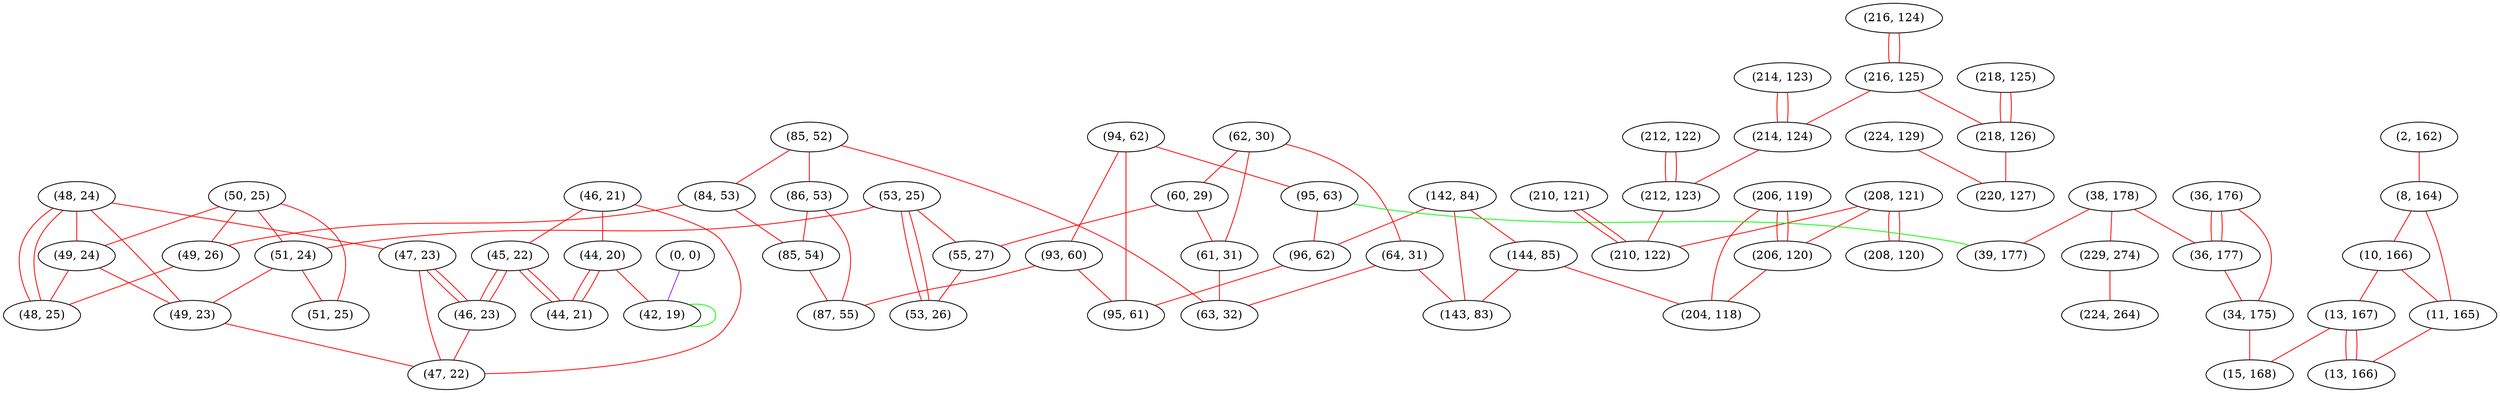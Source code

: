 graph "" {
"(53, 25)";
"(85, 52)";
"(38, 178)";
"(50, 25)";
"(84, 53)";
"(218, 125)";
"(2, 162)";
"(229, 274)";
"(36, 176)";
"(49, 26)";
"(0, 0)";
"(62, 30)";
"(46, 21)";
"(94, 62)";
"(208, 121)";
"(142, 84)";
"(206, 119)";
"(95, 63)";
"(96, 62)";
"(8, 164)";
"(45, 22)";
"(51, 24)";
"(93, 60)";
"(48, 24)";
"(216, 124)";
"(60, 29)";
"(10, 166)";
"(36, 177)";
"(206, 120)";
"(214, 123)";
"(55, 27)";
"(86, 53)";
"(64, 31)";
"(39, 177)";
"(34, 175)";
"(224, 264)";
"(224, 129)";
"(212, 122)";
"(44, 20)";
"(216, 125)";
"(47, 23)";
"(210, 121)";
"(11, 165)";
"(85, 54)";
"(214, 124)";
"(61, 31)";
"(87, 55)";
"(49, 24)";
"(13, 167)";
"(144, 85)";
"(49, 23)";
"(48, 25)";
"(143, 83)";
"(46, 23)";
"(218, 126)";
"(212, 123)";
"(44, 21)";
"(47, 22)";
"(95, 61)";
"(53, 26)";
"(42, 19)";
"(210, 122)";
"(13, 166)";
"(51, 25)";
"(15, 168)";
"(220, 127)";
"(208, 120)";
"(63, 32)";
"(204, 118)";
"(53, 25)" -- "(51, 24)"  [color=red, key=0, weight=1];
"(53, 25)" -- "(55, 27)"  [color=red, key=0, weight=1];
"(53, 25)" -- "(53, 26)"  [color=red, key=0, weight=1];
"(53, 25)" -- "(53, 26)"  [color=red, key=1, weight=1];
"(85, 52)" -- "(84, 53)"  [color=red, key=0, weight=1];
"(85, 52)" -- "(63, 32)"  [color=red, key=0, weight=1];
"(85, 52)" -- "(86, 53)"  [color=red, key=0, weight=1];
"(38, 178)" -- "(229, 274)"  [color=red, key=0, weight=1];
"(38, 178)" -- "(36, 177)"  [color=red, key=0, weight=1];
"(38, 178)" -- "(39, 177)"  [color=red, key=0, weight=1];
"(50, 25)" -- "(49, 26)"  [color=red, key=0, weight=1];
"(50, 25)" -- "(51, 24)"  [color=red, key=0, weight=1];
"(50, 25)" -- "(49, 24)"  [color=red, key=0, weight=1];
"(50, 25)" -- "(51, 25)"  [color=red, key=0, weight=1];
"(84, 53)" -- "(85, 54)"  [color=red, key=0, weight=1];
"(84, 53)" -- "(49, 26)"  [color=red, key=0, weight=1];
"(218, 125)" -- "(218, 126)"  [color=red, key=0, weight=1];
"(218, 125)" -- "(218, 126)"  [color=red, key=1, weight=1];
"(2, 162)" -- "(8, 164)"  [color=red, key=0, weight=1];
"(229, 274)" -- "(224, 264)"  [color=red, key=0, weight=1];
"(36, 176)" -- "(34, 175)"  [color=red, key=0, weight=1];
"(36, 176)" -- "(36, 177)"  [color=red, key=0, weight=1];
"(36, 176)" -- "(36, 177)"  [color=red, key=1, weight=1];
"(49, 26)" -- "(48, 25)"  [color=red, key=0, weight=1];
"(0, 0)" -- "(42, 19)"  [color=purple, key=0, weight=4];
"(62, 30)" -- "(60, 29)"  [color=red, key=0, weight=1];
"(62, 30)" -- "(61, 31)"  [color=red, key=0, weight=1];
"(62, 30)" -- "(64, 31)"  [color=red, key=0, weight=1];
"(46, 21)" -- "(45, 22)"  [color=red, key=0, weight=1];
"(46, 21)" -- "(47, 22)"  [color=red, key=0, weight=1];
"(46, 21)" -- "(44, 20)"  [color=red, key=0, weight=1];
"(94, 62)" -- "(93, 60)"  [color=red, key=0, weight=1];
"(94, 62)" -- "(95, 61)"  [color=red, key=0, weight=1];
"(94, 62)" -- "(95, 63)"  [color=red, key=0, weight=1];
"(208, 121)" -- "(208, 120)"  [color=red, key=0, weight=1];
"(208, 121)" -- "(208, 120)"  [color=red, key=1, weight=1];
"(208, 121)" -- "(206, 120)"  [color=red, key=0, weight=1];
"(208, 121)" -- "(210, 122)"  [color=red, key=0, weight=1];
"(142, 84)" -- "(96, 62)"  [color=red, key=0, weight=1];
"(142, 84)" -- "(144, 85)"  [color=red, key=0, weight=1];
"(142, 84)" -- "(143, 83)"  [color=red, key=0, weight=1];
"(206, 119)" -- "(204, 118)"  [color=red, key=0, weight=1];
"(206, 119)" -- "(206, 120)"  [color=red, key=0, weight=1];
"(206, 119)" -- "(206, 120)"  [color=red, key=1, weight=1];
"(95, 63)" -- "(96, 62)"  [color=red, key=0, weight=1];
"(95, 63)" -- "(39, 177)"  [color=green, key=0, weight=2];
"(96, 62)" -- "(95, 61)"  [color=red, key=0, weight=1];
"(8, 164)" -- "(11, 165)"  [color=red, key=0, weight=1];
"(8, 164)" -- "(10, 166)"  [color=red, key=0, weight=1];
"(45, 22)" -- "(44, 21)"  [color=red, key=0, weight=1];
"(45, 22)" -- "(44, 21)"  [color=red, key=1, weight=1];
"(45, 22)" -- "(46, 23)"  [color=red, key=0, weight=1];
"(45, 22)" -- "(46, 23)"  [color=red, key=1, weight=1];
"(51, 24)" -- "(51, 25)"  [color=red, key=0, weight=1];
"(51, 24)" -- "(49, 23)"  [color=red, key=0, weight=1];
"(93, 60)" -- "(95, 61)"  [color=red, key=0, weight=1];
"(93, 60)" -- "(87, 55)"  [color=red, key=0, weight=1];
"(48, 24)" -- "(48, 25)"  [color=red, key=0, weight=1];
"(48, 24)" -- "(48, 25)"  [color=red, key=1, weight=1];
"(48, 24)" -- "(49, 24)"  [color=red, key=0, weight=1];
"(48, 24)" -- "(47, 23)"  [color=red, key=0, weight=1];
"(48, 24)" -- "(49, 23)"  [color=red, key=0, weight=1];
"(216, 124)" -- "(216, 125)"  [color=red, key=0, weight=1];
"(216, 124)" -- "(216, 125)"  [color=red, key=1, weight=1];
"(60, 29)" -- "(55, 27)"  [color=red, key=0, weight=1];
"(60, 29)" -- "(61, 31)"  [color=red, key=0, weight=1];
"(10, 166)" -- "(11, 165)"  [color=red, key=0, weight=1];
"(10, 166)" -- "(13, 167)"  [color=red, key=0, weight=1];
"(36, 177)" -- "(34, 175)"  [color=red, key=0, weight=1];
"(206, 120)" -- "(204, 118)"  [color=red, key=0, weight=1];
"(214, 123)" -- "(214, 124)"  [color=red, key=0, weight=1];
"(214, 123)" -- "(214, 124)"  [color=red, key=1, weight=1];
"(55, 27)" -- "(53, 26)"  [color=red, key=0, weight=1];
"(86, 53)" -- "(85, 54)"  [color=red, key=0, weight=1];
"(86, 53)" -- "(87, 55)"  [color=red, key=0, weight=1];
"(64, 31)" -- "(143, 83)"  [color=red, key=0, weight=1];
"(64, 31)" -- "(63, 32)"  [color=red, key=0, weight=1];
"(34, 175)" -- "(15, 168)"  [color=red, key=0, weight=1];
"(224, 129)" -- "(220, 127)"  [color=red, key=0, weight=1];
"(212, 122)" -- "(212, 123)"  [color=red, key=0, weight=1];
"(212, 122)" -- "(212, 123)"  [color=red, key=1, weight=1];
"(44, 20)" -- "(44, 21)"  [color=red, key=0, weight=1];
"(44, 20)" -- "(44, 21)"  [color=red, key=1, weight=1];
"(44, 20)" -- "(42, 19)"  [color=red, key=0, weight=1];
"(216, 125)" -- "(214, 124)"  [color=red, key=0, weight=1];
"(216, 125)" -- "(218, 126)"  [color=red, key=0, weight=1];
"(47, 23)" -- "(47, 22)"  [color=red, key=0, weight=1];
"(47, 23)" -- "(46, 23)"  [color=red, key=0, weight=1];
"(47, 23)" -- "(46, 23)"  [color=red, key=1, weight=1];
"(210, 121)" -- "(210, 122)"  [color=red, key=0, weight=1];
"(210, 121)" -- "(210, 122)"  [color=red, key=1, weight=1];
"(11, 165)" -- "(13, 166)"  [color=red, key=0, weight=1];
"(85, 54)" -- "(87, 55)"  [color=red, key=0, weight=1];
"(214, 124)" -- "(212, 123)"  [color=red, key=0, weight=1];
"(61, 31)" -- "(63, 32)"  [color=red, key=0, weight=1];
"(49, 24)" -- "(48, 25)"  [color=red, key=0, weight=1];
"(49, 24)" -- "(49, 23)"  [color=red, key=0, weight=1];
"(13, 167)" -- "(13, 166)"  [color=red, key=0, weight=1];
"(13, 167)" -- "(13, 166)"  [color=red, key=1, weight=1];
"(13, 167)" -- "(15, 168)"  [color=red, key=0, weight=1];
"(144, 85)" -- "(204, 118)"  [color=red, key=0, weight=1];
"(144, 85)" -- "(143, 83)"  [color=red, key=0, weight=1];
"(49, 23)" -- "(47, 22)"  [color=red, key=0, weight=1];
"(46, 23)" -- "(47, 22)"  [color=red, key=0, weight=1];
"(218, 126)" -- "(220, 127)"  [color=red, key=0, weight=1];
"(212, 123)" -- "(210, 122)"  [color=red, key=0, weight=1];
"(42, 19)" -- "(42, 19)"  [color=green, key=0, weight=2];
}
